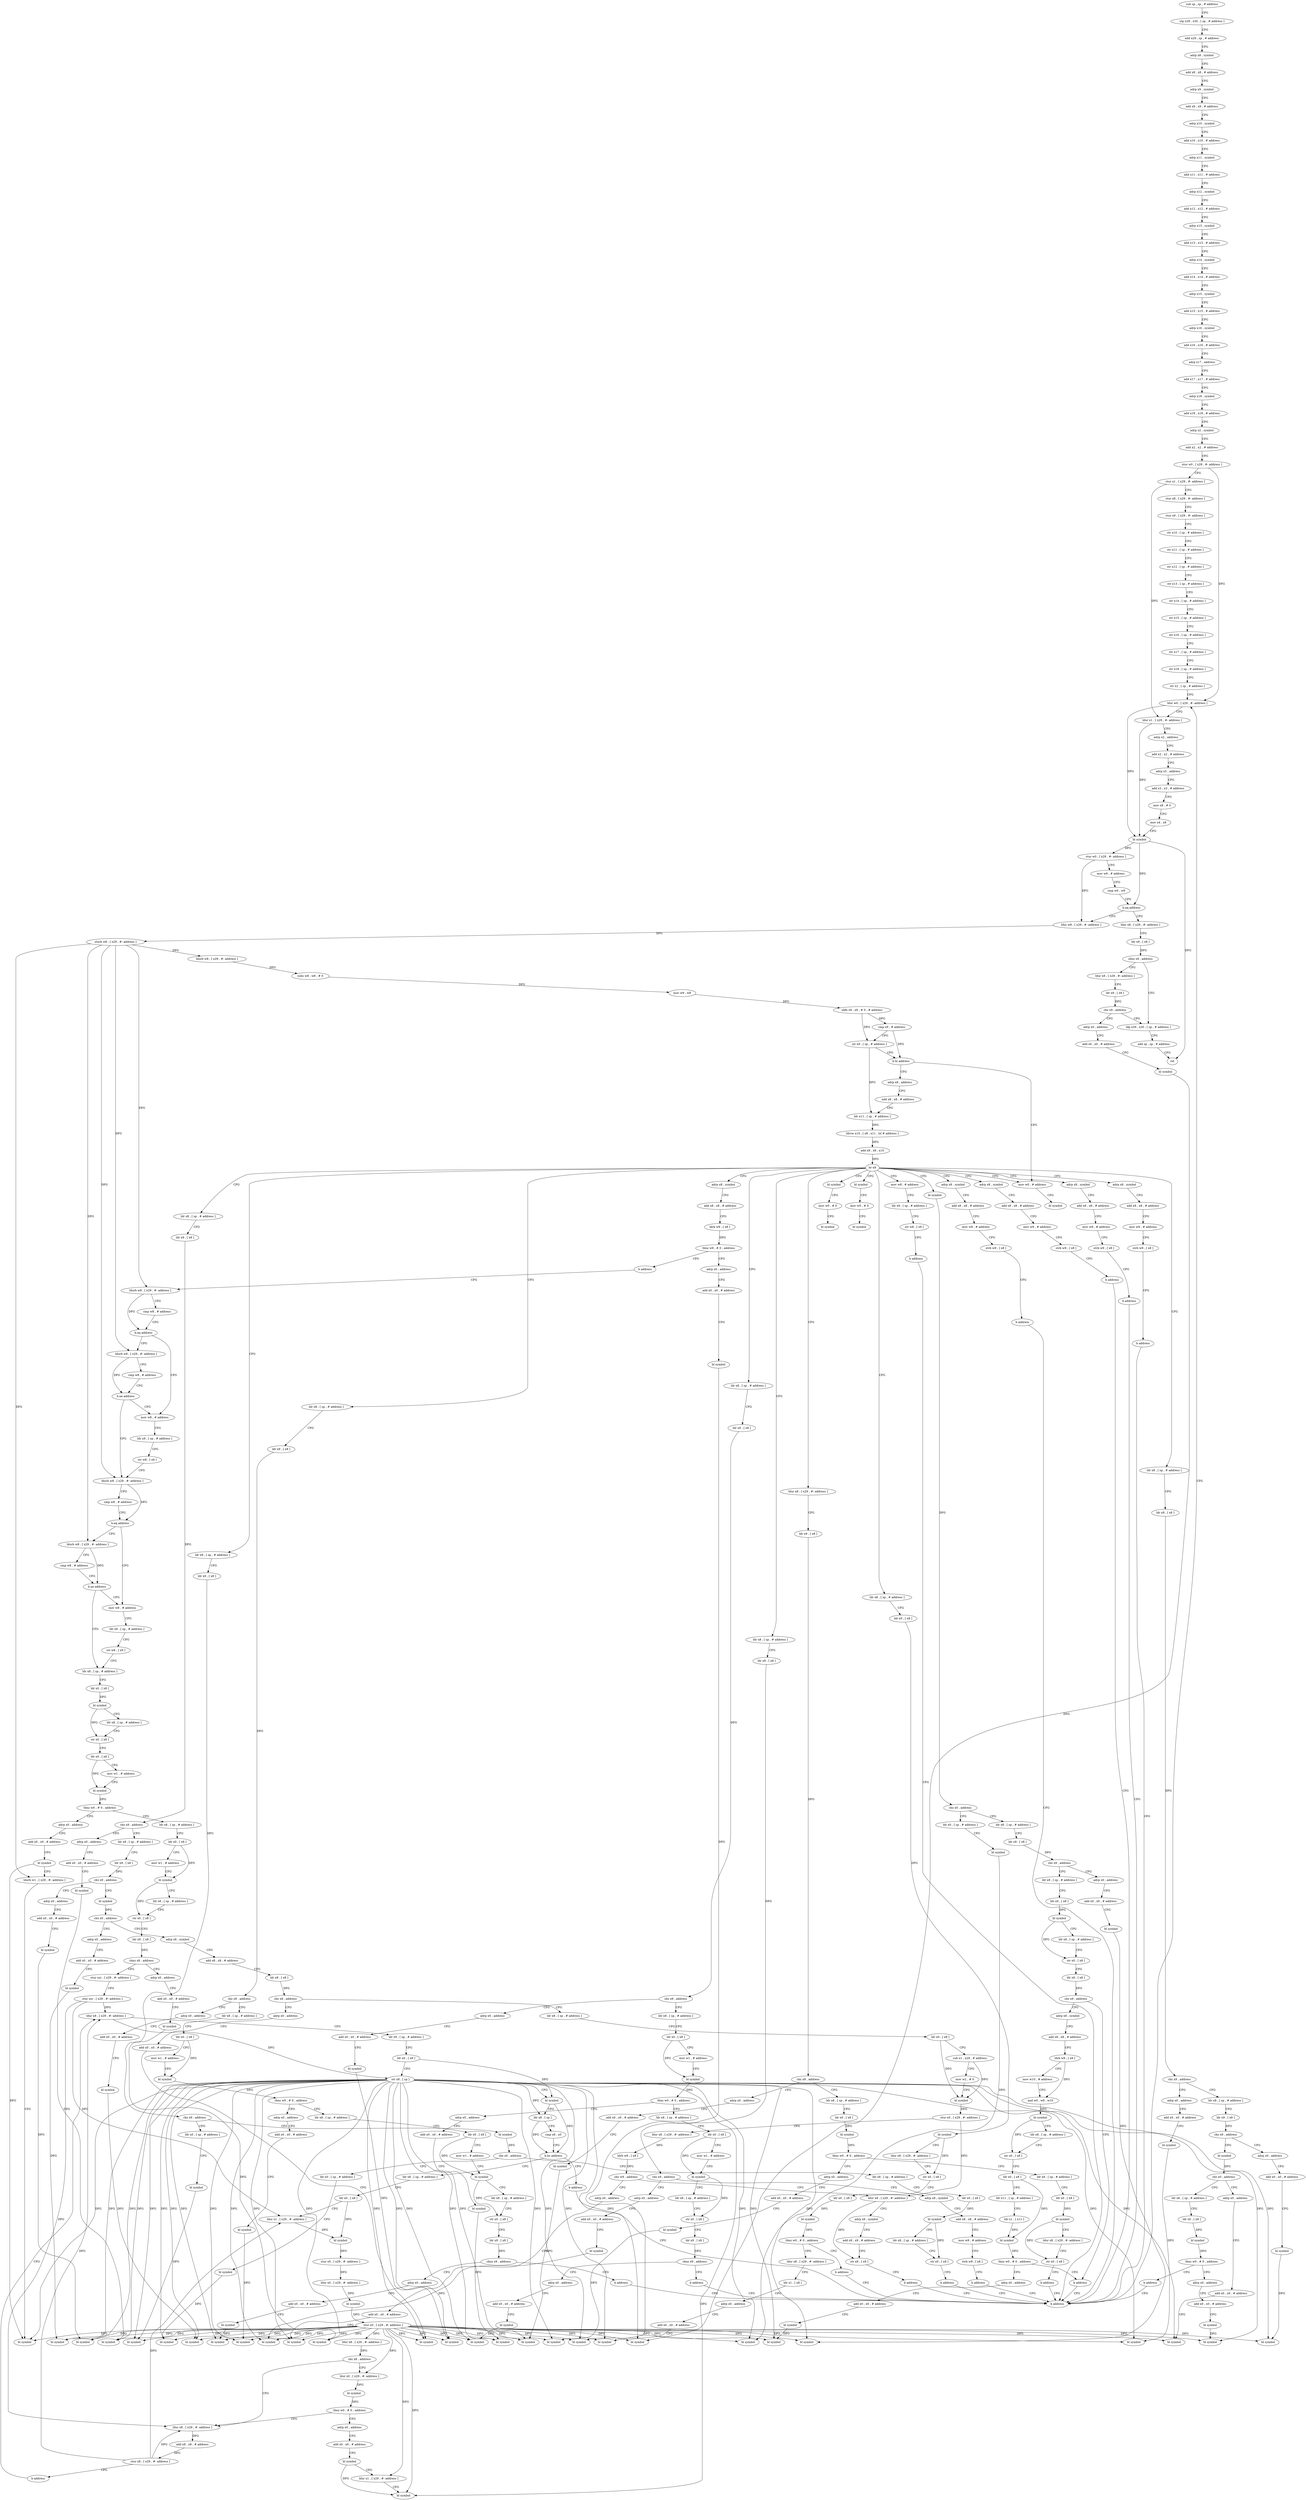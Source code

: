 digraph "func" {
"4218196" [label = "sub sp , sp , # address" ]
"4218200" [label = "stp x29 , x30 , [ sp , # address ]" ]
"4218204" [label = "add x29 , sp , # address" ]
"4218208" [label = "adrp x8 , symbol" ]
"4218212" [label = "add x8 , x8 , # address" ]
"4218216" [label = "adrp x9 , symbol" ]
"4218220" [label = "add x9 , x9 , # address" ]
"4218224" [label = "adrp x10 , symbol" ]
"4218228" [label = "add x10 , x10 , # address" ]
"4218232" [label = "adrp x11 , symbol" ]
"4218236" [label = "add x11 , x11 , # address" ]
"4218240" [label = "adrp x12 , symbol" ]
"4218244" [label = "add x12 , x12 , # address" ]
"4218248" [label = "adrp x13 , symbol" ]
"4218252" [label = "add x13 , x13 , # address" ]
"4218256" [label = "adrp x14 , symbol" ]
"4218260" [label = "add x14 , x14 , # address" ]
"4218264" [label = "adrp x15 , symbol" ]
"4218268" [label = "add x15 , x15 , # address" ]
"4218272" [label = "adrp x16 , symbol" ]
"4218276" [label = "add x16 , x16 , # address" ]
"4218280" [label = "adrp x17 , address" ]
"4218284" [label = "add x17 , x17 , # address" ]
"4218288" [label = "adrp x18 , symbol" ]
"4218292" [label = "add x18 , x18 , # address" ]
"4218296" [label = "adrp x2 , symbol" ]
"4218300" [label = "add x2 , x2 , # address" ]
"4218304" [label = "stur w0 , [ x29 , #- address ]" ]
"4218308" [label = "stur x1 , [ x29 , #- address ]" ]
"4218312" [label = "stur x8 , [ x29 , #- address ]" ]
"4218316" [label = "stur x9 , [ x29 , #- address ]" ]
"4218320" [label = "str x10 , [ sp , # address ]" ]
"4218324" [label = "str x11 , [ sp , # address ]" ]
"4218328" [label = "str x12 , [ sp , # address ]" ]
"4218332" [label = "str x13 , [ sp , # address ]" ]
"4218336" [label = "str x14 , [ sp , # address ]" ]
"4218340" [label = "str x15 , [ sp , # address ]" ]
"4218344" [label = "str x16 , [ sp , # address ]" ]
"4218348" [label = "str x17 , [ sp , # address ]" ]
"4218352" [label = "str x18 , [ sp , # address ]" ]
"4218356" [label = "str x2 , [ sp , # address ]" ]
"4218360" [label = "ldur w0 , [ x29 , #- address ]" ]
"4219880" [label = "ldur x8 , [ x29 , #- address ]" ]
"4219884" [label = "ldr x9 , [ x8 ]" ]
"4219888" [label = "cbnz x9 , address" ]
"4219920" [label = "ldp x29 , x30 , [ sp , # address ]" ]
"4219892" [label = "ldur x8 , [ x29 , #- address ]" ]
"4218412" [label = "ldur w8 , [ x29 , #- address ]" ]
"4218416" [label = "sturb w8 , [ x29 , #- address ]" ]
"4218420" [label = "ldurb w8 , [ x29 , #- address ]" ]
"4218424" [label = "subs w8 , w8 , # 0" ]
"4218428" [label = "mov w9 , w8" ]
"4218432" [label = "ubfx x9 , x9 , # 0 , # address" ]
"4218436" [label = "cmp x9 , # address" ]
"4218440" [label = "str x9 , [ sp , # address ]" ]
"4218444" [label = "b.hi address" ]
"4219868" [label = "mov w0 , # address" ]
"4218448" [label = "adrp x8 , address" ]
"4219924" [label = "add sp , sp , # address" ]
"4219928" [label = "ret" ]
"4219896" [label = "ldr x9 , [ x8 ]" ]
"4219900" [label = "cbz x9 , address" ]
"4219904" [label = "adrp x0 , address" ]
"4219872" [label = "bl symbol" ]
"4218452" [label = "add x8 , x8 , # address" ]
"4218456" [label = "ldr x11 , [ sp , # address ]" ]
"4218460" [label = "ldrsw x10 , [ x8 , x11 , lsl # address ]" ]
"4218464" [label = "add x9 , x8 , x10" ]
"4218468" [label = "br x9" ]
"4218472" [label = "bl symbol" ]
"4218484" [label = "bl symbol" ]
"4218496" [label = "ldr x8 , [ sp , # address ]" ]
"4218552" [label = "bl symbol" ]
"4218700" [label = "ldr x8 , [ sp , # address ]" ]
"4218812" [label = "ldr x8 , [ sp , # address ]" ]
"4218988" [label = "ldr x8 , [ sp , # address ]" ]
"4219056" [label = "adrp x8 , symbol" ]
"4219076" [label = "adrp x8 , symbol" ]
"4219096" [label = "mov w8 , # address" ]
"4219112" [label = "adrp x8 , symbol" ]
"4219132" [label = "ldr x8 , [ sp , # address ]" ]
"4219248" [label = "ldur x8 , [ x29 , #- address ]" ]
"4219332" [label = "ldr x8 , [ sp , # address ]" ]
"4219448" [label = "adrp x8 , symbol" ]
"4219792" [label = "adrp x8 , symbol" ]
"4219812" [label = "ldr x8 , [ sp , # address ]" ]
"4219908" [label = "add x0 , x0 , # address" ]
"4219912" [label = "bl symbol" ]
"4219916" [label = "bl symbol" ]
"4218476" [label = "mov w0 , # 0" ]
"4218480" [label = "bl symbol" ]
"4218488" [label = "mov w0 , # 0" ]
"4218492" [label = "bl symbol" ]
"4218500" [label = "ldr x0 , [ x8 ]" ]
"4218504" [label = "bl symbol" ]
"4218508" [label = "ldur x8 , [ x29 , #- address ]" ]
"4218512" [label = "str x0 , [ x8 ]" ]
"4218516" [label = "ldr x0 , [ x8 ]" ]
"4218520" [label = "bl symbol" ]
"4218524" [label = "tbnz w0 , # 0 , address" ]
"4218548" [label = "b address" ]
"4218528" [label = "ldur x8 , [ x29 , #- address ]" ]
"4218556" [label = "cbz x0 , address" ]
"4218572" [label = "ldr x8 , [ sp , # address ]" ]
"4218560" [label = "ldr x0 , [ sp , # address ]" ]
"4218704" [label = "ldr x9 , [ x8 ]" ]
"4218708" [label = "cbz x9 , address" ]
"4218728" [label = "ldr x8 , [ sp , # address ]" ]
"4218712" [label = "adrp x0 , address" ]
"4218816" [label = "ldr x9 , [ x8 ]" ]
"4218820" [label = "cbz x9 , address" ]
"4218840" [label = "ldr x8 , [ sp , # address ]" ]
"4218824" [label = "adrp x0 , address" ]
"4218992" [label = "ldr x9 , [ x8 ]" ]
"4218996" [label = "cbz x9 , address" ]
"4219012" [label = "bl symbol" ]
"4219000" [label = "ldr x0 , [ sp , # address ]" ]
"4219060" [label = "add x8 , x8 , # address" ]
"4219064" [label = "mov w9 , # address" ]
"4219068" [label = "strb w9 , [ x8 ]" ]
"4219072" [label = "b address" ]
"4219876" [label = "b address" ]
"4219080" [label = "add x8 , x8 , # address" ]
"4219084" [label = "mov w9 , # address" ]
"4219088" [label = "strb w9 , [ x8 ]" ]
"4219092" [label = "b address" ]
"4219100" [label = "ldr x9 , [ sp , # address ]" ]
"4219104" [label = "str w8 , [ x9 ]" ]
"4219108" [label = "b address" ]
"4219116" [label = "add x8 , x8 , # address" ]
"4219120" [label = "mov w9 , # address" ]
"4219124" [label = "strb w9 , [ x8 ]" ]
"4219128" [label = "b address" ]
"4219136" [label = "ldr x9 , [ x8 ]" ]
"4219140" [label = "cbz x9 , address" ]
"4219160" [label = "ldr x8 , [ sp , # address ]" ]
"4219144" [label = "adrp x0 , address" ]
"4219252" [label = "ldr x9 , [ x8 ]" ]
"4219256" [label = "cbz x9 , address" ]
"4219276" [label = "ldr x8 , [ sp , # address ]" ]
"4219260" [label = "adrp x0 , address" ]
"4219336" [label = "ldr x9 , [ x8 ]" ]
"4219340" [label = "cbz x9 , address" ]
"4219360" [label = "ldr x8 , [ sp , # address ]" ]
"4219344" [label = "adrp x0 , address" ]
"4219452" [label = "add x8 , x8 , # address" ]
"4219456" [label = "ldrb w9 , [ x8 ]" ]
"4219460" [label = "tbnz w9 , # 0 , address" ]
"4219468" [label = "adrp x0 , address" ]
"4219464" [label = "b address" ]
"4219796" [label = "add x8 , x8 , # address" ]
"4219800" [label = "mov w9 , # address" ]
"4219804" [label = "strb w9 , [ x8 ]" ]
"4219808" [label = "b address" ]
"4219816" [label = "ldr x9 , [ x8 ]" ]
"4219820" [label = "cbz x9 , address" ]
"4219848" [label = "adrp x8 , symbol" ]
"4219824" [label = "adrp x0 , address" ]
"4218532" [label = "ldr x1 , [ x8 ]" ]
"4218536" [label = "adrp x0 , address" ]
"4218540" [label = "add x0 , x0 , # address" ]
"4218544" [label = "bl symbol" ]
"4218576" [label = "ldr x9 , [ x8 ]" ]
"4218580" [label = "cbz x9 , address" ]
"4218600" [label = "ldr x8 , [ sp , # address ]" ]
"4218584" [label = "adrp x0 , address" ]
"4218564" [label = "bl symbol" ]
"4218568" [label = "bl symbol" ]
"4218732" [label = "ldr x9 , [ x8 ]" ]
"4218736" [label = "cbz x9 , address" ]
"4218756" [label = "bl symbol" ]
"4218740" [label = "adrp x0 , address" ]
"4218716" [label = "add x0 , x0 , # address" ]
"4218720" [label = "bl symbol" ]
"4218724" [label = "bl symbol" ]
"4218844" [label = "ldr x9 , [ x8 ]" ]
"4218848" [label = "cbz x9 , address" ]
"4218868" [label = "bl symbol" ]
"4218852" [label = "adrp x0 , address" ]
"4218828" [label = "add x0 , x0 , # address" ]
"4218832" [label = "bl symbol" ]
"4218836" [label = "bl symbol" ]
"4219016" [label = "cbz x0 , address" ]
"4219032" [label = "ldr x8 , [ sp , # address ]" ]
"4219020" [label = "ldr x0 , [ sp , # address ]" ]
"4219004" [label = "bl symbol" ]
"4219008" [label = "bl symbol" ]
"4219164" [label = "ldr x0 , [ x8 ]" ]
"4219168" [label = "mov w1 , # address" ]
"4219172" [label = "bl symbol" ]
"4219176" [label = "tbnz w0 , # 0 , address" ]
"4219196" [label = "ldr x8 , [ sp , # address ]" ]
"4219180" [label = "adrp x0 , address" ]
"4219148" [label = "add x0 , x0 , # address" ]
"4219152" [label = "bl symbol" ]
"4219156" [label = "bl symbol" ]
"4219280" [label = "ldr x0 , [ x8 ]" ]
"4219284" [label = "bl symbol" ]
"4219288" [label = "tbnz w0 , # 0 , address" ]
"4219308" [label = "ldr x8 , [ sp , # address ]" ]
"4219292" [label = "adrp x0 , address" ]
"4219264" [label = "add x0 , x0 , # address" ]
"4219268" [label = "bl symbol" ]
"4219272" [label = "bl symbol" ]
"4219364" [label = "ldr x0 , [ x8 ]" ]
"4219368" [label = "mov w1 , # address" ]
"4219372" [label = "bl symbol" ]
"4219376" [label = "tbnz w0 , # 0 , address" ]
"4219396" [label = "ldr x8 , [ sp , # address ]" ]
"4219380" [label = "adrp x0 , address" ]
"4219348" [label = "add x0 , x0 , # address" ]
"4219352" [label = "bl symbol" ]
"4219356" [label = "bl symbol" ]
"4219472" [label = "add x0 , x0 , # address" ]
"4219476" [label = "bl symbol" ]
"4219480" [label = "bl symbol" ]
"4219484" [label = "ldurb w8 , [ x29 , #- address ]" ]
"4219852" [label = "add x8 , x8 , # address" ]
"4219856" [label = "mov w9 , # address" ]
"4219860" [label = "strb w9 , [ x8 ]" ]
"4219864" [label = "b address" ]
"4219828" [label = "add x0 , x0 , # address" ]
"4219832" [label = "bl symbol" ]
"4219836" [label = "bl symbol" ]
"4218604" [label = "ldr x0 , [ x8 ]" ]
"4218608" [label = "bl symbol" ]
"4218612" [label = "ldr x8 , [ sp , # address ]" ]
"4218616" [label = "str x0 , [ x8 ]" ]
"4218620" [label = "ldr x9 , [ x8 ]" ]
"4218624" [label = "cbz x9 , address" ]
"4218696" [label = "b address" ]
"4218628" [label = "adrp x8 , symbol" ]
"4218588" [label = "add x0 , x0 , # address" ]
"4218592" [label = "bl symbol" ]
"4218596" [label = "bl symbol" ]
"4218760" [label = "cbz x0 , address" ]
"4218776" [label = "ldr x8 , [ sp , # address ]" ]
"4218764" [label = "adrp x0 , address" ]
"4218744" [label = "add x0 , x0 , # address" ]
"4218748" [label = "bl symbol" ]
"4218752" [label = "bl symbol" ]
"4218872" [label = "cbz x0 , address" ]
"4218892" [label = "adrp x8 , symbol" ]
"4218876" [label = "adrp x0 , address" ]
"4218856" [label = "add x0 , x0 , # address" ]
"4218860" [label = "bl symbol" ]
"4218864" [label = "bl symbol" ]
"4219036" [label = "ldr x0 , [ x8 ]" ]
"4219040" [label = "bl symbol" ]
"4219044" [label = "ldr x8 , [ sp , # address ]" ]
"4219048" [label = "str x0 , [ x8 ]" ]
"4219052" [label = "b address" ]
"4219024" [label = "bl symbol" ]
"4219028" [label = "bl symbol" ]
"4218364" [label = "ldur x1 , [ x29 , #- address ]" ]
"4218368" [label = "adrp x2 , address" ]
"4218372" [label = "add x2 , x2 , # address" ]
"4218376" [label = "adrp x3 , address" ]
"4218380" [label = "add x3 , x3 , # address" ]
"4218384" [label = "mov x8 , # 0" ]
"4218388" [label = "mov x4 , x8" ]
"4218392" [label = "bl symbol" ]
"4218396" [label = "stur w0 , [ x29 , #- address ]" ]
"4218400" [label = "mov w9 , # address" ]
"4218404" [label = "cmp w0 , w9" ]
"4218408" [label = "b.eq address" ]
"4219200" [label = "ldr x0 , [ x8 ]" ]
"4219204" [label = "mov w1 , # address" ]
"4219208" [label = "bl symbol" ]
"4219212" [label = "ldr x8 , [ sp , # address ]" ]
"4219216" [label = "str x0 , [ x8 ]" ]
"4219220" [label = "ldr x9 , [ x8 ]" ]
"4219224" [label = "cbnz x9 , address" ]
"4219244" [label = "b address" ]
"4219228" [label = "adrp x0 , address" ]
"4219184" [label = "add x0 , x0 , # address" ]
"4219188" [label = "bl symbol" ]
"4219192" [label = "bl symbol" ]
"4219312" [label = "ldr x0 , [ x8 ]" ]
"4219316" [label = "bl symbol" ]
"4219320" [label = "ldur x8 , [ x29 , #- address ]" ]
"4219324" [label = "str x0 , [ x8 ]" ]
"4219328" [label = "b address" ]
"4219296" [label = "add x0 , x0 , # address" ]
"4219300" [label = "bl symbol" ]
"4219304" [label = "bl symbol" ]
"4219400" [label = "ldr x0 , [ x8 ]" ]
"4219404" [label = "mov w1 , # address" ]
"4219408" [label = "bl symbol" ]
"4219412" [label = "ldr x8 , [ sp , # address ]" ]
"4219416" [label = "str x0 , [ x8 ]" ]
"4219420" [label = "ldr x9 , [ x8 ]" ]
"4219424" [label = "cbnz x9 , address" ]
"4219444" [label = "b address" ]
"4219428" [label = "adrp x0 , address" ]
"4219384" [label = "add x0 , x0 , # address" ]
"4219388" [label = "bl symbol" ]
"4219392" [label = "bl symbol" ]
"4219488" [label = "cmp w8 , # address" ]
"4219492" [label = "b.eq address" ]
"4219508" [label = "mov w8 , # address" ]
"4219496" [label = "ldurb w8 , [ x29 , #- address ]" ]
"4218632" [label = "add x8 , x8 , # address" ]
"4218636" [label = "ldrb w9 , [ x8 ]" ]
"4218640" [label = "mov w10 , # address" ]
"4218644" [label = "and w0 , w9 , w10" ]
"4218648" [label = "bl symbol" ]
"4218652" [label = "ldr x8 , [ sp , # address ]" ]
"4218656" [label = "str x0 , [ x8 ]" ]
"4218660" [label = "ldr x0 , [ x8 ]" ]
"4218664" [label = "ldr x11 , [ sp , # address ]" ]
"4218668" [label = "ldr x1 , [ x11 ]" ]
"4218672" [label = "bl symbol" ]
"4218676" [label = "tbnz w0 , # 0 , address" ]
"4218680" [label = "adrp x0 , address" ]
"4218780" [label = "ldr x0 , [ x8 ]" ]
"4218784" [label = "bl symbol" ]
"4218788" [label = "tbnz w0 , # 0 , address" ]
"4218808" [label = "b address" ]
"4218792" [label = "adrp x0 , address" ]
"4218768" [label = "add x0 , x0 , # address" ]
"4218772" [label = "bl symbol" ]
"4218896" [label = "add x8 , x8 , # address" ]
"4218900" [label = "ldr x8 , [ x8 ]" ]
"4218904" [label = "cbz x8 , address" ]
"4218920" [label = "ldr x8 , [ sp , # address ]" ]
"4218908" [label = "adrp x0 , address" ]
"4218880" [label = "add x0 , x0 , # address" ]
"4218884" [label = "bl symbol" ]
"4218888" [label = "bl symbol" ]
"4219232" [label = "add x0 , x0 , # address" ]
"4219236" [label = "bl symbol" ]
"4219240" [label = "bl symbol" ]
"4219432" [label = "add x0 , x0 , # address" ]
"4219436" [label = "bl symbol" ]
"4219440" [label = "bl symbol" ]
"4219512" [label = "ldr x9 , [ sp , # address ]" ]
"4219516" [label = "str w8 , [ x9 ]" ]
"4219520" [label = "ldurb w8 , [ x29 , #- address ]" ]
"4219500" [label = "cmp w8 , # address" ]
"4219504" [label = "b.ne address" ]
"4218684" [label = "add x0 , x0 , # address" ]
"4218688" [label = "bl symbol" ]
"4218692" [label = "bl symbol" ]
"4218796" [label = "add x0 , x0 , # address" ]
"4218800" [label = "bl symbol" ]
"4218804" [label = "bl symbol" ]
"4218924" [label = "ldr x0 , [ x8 ]" ]
"4218928" [label = "sub x1 , x29 , # address" ]
"4218932" [label = "mov w2 , # 0" ]
"4218936" [label = "bl symbol" ]
"4218940" [label = "stur x0 , [ x29 , #- address ]" ]
"4218944" [label = "ldur x8 , [ x29 , #- address ]" ]
"4218948" [label = "ldrb w9 , [ x8 ]" ]
"4218952" [label = "cbz w9 , address" ]
"4218968" [label = "ldur x8 , [ x29 , #- address ]" ]
"4218956" [label = "adrp x0 , address" ]
"4218912" [label = "add x0 , x0 , # address" ]
"4218916" [label = "bl symbol" ]
"4219544" [label = "mov w8 , # address" ]
"4219548" [label = "ldr x9 , [ sp , # address ]" ]
"4219552" [label = "str w8 , [ x9 ]" ]
"4219556" [label = "ldr x8 , [ sp , # address ]" ]
"4219532" [label = "ldurb w8 , [ x29 , #- address ]" ]
"4219536" [label = "cmp w8 , # address" ]
"4219540" [label = "b.ne address" ]
"4219524" [label = "cmp w8 , # address" ]
"4219528" [label = "b.eq address" ]
"4218972" [label = "adrp x9 , symbol" ]
"4218976" [label = "add x9 , x9 , # address" ]
"4218980" [label = "str x8 , [ x9 ]" ]
"4218984" [label = "b address" ]
"4218960" [label = "add x0 , x0 , # address" ]
"4218964" [label = "bl symbol" ]
"4219612" [label = "ldr x8 , [ sp , # address ]" ]
"4219616" [label = "ldr x0 , [ x8 ]" ]
"4219620" [label = "mov w1 , # address" ]
"4219624" [label = "bl symbol" ]
"4219628" [label = "ldr x8 , [ sp , # address ]" ]
"4219632" [label = "str x0 , [ x8 ]" ]
"4219636" [label = "ldr x9 , [ x8 ]" ]
"4219640" [label = "cbnz x9 , address" ]
"4219660" [label = "stur xzr , [ x29 , #- address ]" ]
"4219644" [label = "adrp x0 , address" ]
"4219592" [label = "adrp x0 , address" ]
"4219596" [label = "add x0 , x0 , # address" ]
"4219600" [label = "bl symbol" ]
"4219604" [label = "ldurb w1 , [ x29 , #- address ]" ]
"4219608" [label = "bl symbol" ]
"4219560" [label = "ldr x0 , [ x8 ]" ]
"4219564" [label = "bl symbol" ]
"4219568" [label = "ldr x8 , [ sp , # address ]" ]
"4219572" [label = "str x0 , [ x8 ]" ]
"4219576" [label = "ldr x0 , [ x8 ]" ]
"4219580" [label = "mov w1 , # address" ]
"4219584" [label = "bl symbol" ]
"4219588" [label = "tbnz w0 , # 0 , address" ]
"4219664" [label = "stur xzr , [ x29 , #- address ]" ]
"4219668" [label = "ldur x8 , [ x29 , #- address ]" ]
"4219648" [label = "add x0 , x0 , # address" ]
"4219652" [label = "bl symbol" ]
"4219656" [label = "bl symbol" ]
"4219788" [label = "b address" ]
"4219700" [label = "ldr x8 , [ sp , # address ]" ]
"4219704" [label = "ldr x0 , [ x8 ]" ]
"4219708" [label = "ldur x1 , [ x29 , #- address ]" ]
"4219712" [label = "bl symbol" ]
"4219716" [label = "stur x0 , [ x29 , #- address ]" ]
"4219720" [label = "ldur x0 , [ x29 , #- address ]" ]
"4219724" [label = "bl symbol" ]
"4219728" [label = "stur x0 , [ x29 , #- address ]" ]
"4219732" [label = "ldur x8 , [ x29 , #- address ]" ]
"4219736" [label = "cbz x8 , address" ]
"4219772" [label = "ldur x8 , [ x29 , #- address ]" ]
"4219740" [label = "ldur x0 , [ x29 , #- address ]" ]
"4219776" [label = "add x8 , x8 , # address" ]
"4219780" [label = "stur x8 , [ x29 , #- address ]" ]
"4219784" [label = "b address" ]
"4219744" [label = "bl symbol" ]
"4219748" [label = "tbnz w0 , # 0 , address" ]
"4219752" [label = "adrp x0 , address" ]
"4219672" [label = "ldr x9 , [ sp , # address ]" ]
"4219676" [label = "ldr x0 , [ x9 ]" ]
"4219680" [label = "str x8 , [ sp ]" ]
"4219684" [label = "bl symbol" ]
"4219688" [label = "ldr x8 , [ sp ]" ]
"4219692" [label = "cmp x8 , x0" ]
"4219696" [label = "b.hs address" ]
"4219756" [label = "add x0 , x0 , # address" ]
"4219760" [label = "bl symbol" ]
"4219764" [label = "ldur x1 , [ x29 , #- address ]" ]
"4219768" [label = "bl symbol" ]
"4218196" -> "4218200" [ label = "CFG" ]
"4218200" -> "4218204" [ label = "CFG" ]
"4218204" -> "4218208" [ label = "CFG" ]
"4218208" -> "4218212" [ label = "CFG" ]
"4218212" -> "4218216" [ label = "CFG" ]
"4218216" -> "4218220" [ label = "CFG" ]
"4218220" -> "4218224" [ label = "CFG" ]
"4218224" -> "4218228" [ label = "CFG" ]
"4218228" -> "4218232" [ label = "CFG" ]
"4218232" -> "4218236" [ label = "CFG" ]
"4218236" -> "4218240" [ label = "CFG" ]
"4218240" -> "4218244" [ label = "CFG" ]
"4218244" -> "4218248" [ label = "CFG" ]
"4218248" -> "4218252" [ label = "CFG" ]
"4218252" -> "4218256" [ label = "CFG" ]
"4218256" -> "4218260" [ label = "CFG" ]
"4218260" -> "4218264" [ label = "CFG" ]
"4218264" -> "4218268" [ label = "CFG" ]
"4218268" -> "4218272" [ label = "CFG" ]
"4218272" -> "4218276" [ label = "CFG" ]
"4218276" -> "4218280" [ label = "CFG" ]
"4218280" -> "4218284" [ label = "CFG" ]
"4218284" -> "4218288" [ label = "CFG" ]
"4218288" -> "4218292" [ label = "CFG" ]
"4218292" -> "4218296" [ label = "CFG" ]
"4218296" -> "4218300" [ label = "CFG" ]
"4218300" -> "4218304" [ label = "CFG" ]
"4218304" -> "4218308" [ label = "CFG" ]
"4218304" -> "4218360" [ label = "DFG" ]
"4218308" -> "4218312" [ label = "CFG" ]
"4218308" -> "4218364" [ label = "DFG" ]
"4218312" -> "4218316" [ label = "CFG" ]
"4218316" -> "4218320" [ label = "CFG" ]
"4218320" -> "4218324" [ label = "CFG" ]
"4218324" -> "4218328" [ label = "CFG" ]
"4218328" -> "4218332" [ label = "CFG" ]
"4218332" -> "4218336" [ label = "CFG" ]
"4218336" -> "4218340" [ label = "CFG" ]
"4218340" -> "4218344" [ label = "CFG" ]
"4218344" -> "4218348" [ label = "CFG" ]
"4218348" -> "4218352" [ label = "CFG" ]
"4218352" -> "4218356" [ label = "CFG" ]
"4218356" -> "4218360" [ label = "CFG" ]
"4218360" -> "4218364" [ label = "CFG" ]
"4218360" -> "4218392" [ label = "DFG" ]
"4219880" -> "4219884" [ label = "CFG" ]
"4219884" -> "4219888" [ label = "DFG" ]
"4219888" -> "4219920" [ label = "CFG" ]
"4219888" -> "4219892" [ label = "CFG" ]
"4219920" -> "4219924" [ label = "CFG" ]
"4219892" -> "4219896" [ label = "CFG" ]
"4218412" -> "4218416" [ label = "DFG" ]
"4218416" -> "4218420" [ label = "DFG" ]
"4218416" -> "4219484" [ label = "DFG" ]
"4218416" -> "4219496" [ label = "DFG" ]
"4218416" -> "4219520" [ label = "DFG" ]
"4218416" -> "4219532" [ label = "DFG" ]
"4218416" -> "4219604" [ label = "DFG" ]
"4218420" -> "4218424" [ label = "DFG" ]
"4218424" -> "4218428" [ label = "DFG" ]
"4218428" -> "4218432" [ label = "DFG" ]
"4218432" -> "4218436" [ label = "DFG" ]
"4218432" -> "4218440" [ label = "DFG" ]
"4218436" -> "4218440" [ label = "CFG" ]
"4218436" -> "4218444" [ label = "DFG" ]
"4218440" -> "4218444" [ label = "CFG" ]
"4218440" -> "4218456" [ label = "DFG" ]
"4218444" -> "4219868" [ label = "CFG" ]
"4218444" -> "4218448" [ label = "CFG" ]
"4219868" -> "4219872" [ label = "CFG" ]
"4218448" -> "4218452" [ label = "CFG" ]
"4219924" -> "4219928" [ label = "CFG" ]
"4219896" -> "4219900" [ label = "DFG" ]
"4219900" -> "4219920" [ label = "CFG" ]
"4219900" -> "4219904" [ label = "CFG" ]
"4219904" -> "4219908" [ label = "CFG" ]
"4218452" -> "4218456" [ label = "CFG" ]
"4218456" -> "4218460" [ label = "DFG" ]
"4218460" -> "4218464" [ label = "DFG" ]
"4218464" -> "4218468" [ label = "DFG" ]
"4218468" -> "4218472" [ label = "CFG" ]
"4218468" -> "4218484" [ label = "CFG" ]
"4218468" -> "4218496" [ label = "CFG" ]
"4218468" -> "4218552" [ label = "CFG" ]
"4218468" -> "4218700" [ label = "CFG" ]
"4218468" -> "4218812" [ label = "CFG" ]
"4218468" -> "4218988" [ label = "CFG" ]
"4218468" -> "4219056" [ label = "CFG" ]
"4218468" -> "4219076" [ label = "CFG" ]
"4218468" -> "4219096" [ label = "CFG" ]
"4218468" -> "4219112" [ label = "CFG" ]
"4218468" -> "4219132" [ label = "CFG" ]
"4218468" -> "4219248" [ label = "CFG" ]
"4218468" -> "4219332" [ label = "CFG" ]
"4218468" -> "4219448" [ label = "CFG" ]
"4218468" -> "4219792" [ label = "CFG" ]
"4218468" -> "4219812" [ label = "CFG" ]
"4218468" -> "4219868" [ label = "CFG" ]
"4218472" -> "4218476" [ label = "CFG" ]
"4218484" -> "4218488" [ label = "CFG" ]
"4218496" -> "4218500" [ label = "CFG" ]
"4218552" -> "4218556" [ label = "DFG" ]
"4218700" -> "4218704" [ label = "CFG" ]
"4218812" -> "4218816" [ label = "CFG" ]
"4218988" -> "4218992" [ label = "CFG" ]
"4219056" -> "4219060" [ label = "CFG" ]
"4219076" -> "4219080" [ label = "CFG" ]
"4219096" -> "4219100" [ label = "CFG" ]
"4219112" -> "4219116" [ label = "CFG" ]
"4219132" -> "4219136" [ label = "CFG" ]
"4219248" -> "4219252" [ label = "CFG" ]
"4219332" -> "4219336" [ label = "CFG" ]
"4219448" -> "4219452" [ label = "CFG" ]
"4219792" -> "4219796" [ label = "CFG" ]
"4219812" -> "4219816" [ label = "CFG" ]
"4219908" -> "4219912" [ label = "CFG" ]
"4219912" -> "4219916" [ label = "DFG" ]
"4218476" -> "4218480" [ label = "CFG" ]
"4218488" -> "4218492" [ label = "CFG" ]
"4218500" -> "4218504" [ label = "DFG" ]
"4218504" -> "4218508" [ label = "CFG" ]
"4218504" -> "4218512" [ label = "DFG" ]
"4218508" -> "4218512" [ label = "CFG" ]
"4218512" -> "4218516" [ label = "CFG" ]
"4218516" -> "4218520" [ label = "DFG" ]
"4218520" -> "4218524" [ label = "DFG" ]
"4218524" -> "4218548" [ label = "CFG" ]
"4218524" -> "4218528" [ label = "CFG" ]
"4218548" -> "4219876" [ label = "CFG" ]
"4218528" -> "4218532" [ label = "CFG" ]
"4218556" -> "4218572" [ label = "CFG" ]
"4218556" -> "4218560" [ label = "CFG" ]
"4218572" -> "4218576" [ label = "CFG" ]
"4218560" -> "4218564" [ label = "CFG" ]
"4218704" -> "4218708" [ label = "DFG" ]
"4218708" -> "4218728" [ label = "CFG" ]
"4218708" -> "4218712" [ label = "CFG" ]
"4218728" -> "4218732" [ label = "CFG" ]
"4218712" -> "4218716" [ label = "CFG" ]
"4218816" -> "4218820" [ label = "DFG" ]
"4218820" -> "4218840" [ label = "CFG" ]
"4218820" -> "4218824" [ label = "CFG" ]
"4218840" -> "4218844" [ label = "CFG" ]
"4218824" -> "4218828" [ label = "CFG" ]
"4218992" -> "4218996" [ label = "DFG" ]
"4218996" -> "4219012" [ label = "CFG" ]
"4218996" -> "4219000" [ label = "CFG" ]
"4219012" -> "4219016" [ label = "DFG" ]
"4219000" -> "4219004" [ label = "CFG" ]
"4219060" -> "4219064" [ label = "CFG" ]
"4219064" -> "4219068" [ label = "CFG" ]
"4219068" -> "4219072" [ label = "CFG" ]
"4219072" -> "4219876" [ label = "CFG" ]
"4219876" -> "4218360" [ label = "CFG" ]
"4219080" -> "4219084" [ label = "CFG" ]
"4219084" -> "4219088" [ label = "CFG" ]
"4219088" -> "4219092" [ label = "CFG" ]
"4219092" -> "4219876" [ label = "CFG" ]
"4219100" -> "4219104" [ label = "CFG" ]
"4219104" -> "4219108" [ label = "CFG" ]
"4219108" -> "4219876" [ label = "CFG" ]
"4219116" -> "4219120" [ label = "CFG" ]
"4219120" -> "4219124" [ label = "CFG" ]
"4219124" -> "4219128" [ label = "CFG" ]
"4219128" -> "4219876" [ label = "CFG" ]
"4219136" -> "4219140" [ label = "DFG" ]
"4219140" -> "4219160" [ label = "CFG" ]
"4219140" -> "4219144" [ label = "CFG" ]
"4219160" -> "4219164" [ label = "CFG" ]
"4219144" -> "4219148" [ label = "CFG" ]
"4219252" -> "4219256" [ label = "DFG" ]
"4219256" -> "4219276" [ label = "CFG" ]
"4219256" -> "4219260" [ label = "CFG" ]
"4219276" -> "4219280" [ label = "CFG" ]
"4219260" -> "4219264" [ label = "CFG" ]
"4219336" -> "4219340" [ label = "DFG" ]
"4219340" -> "4219360" [ label = "CFG" ]
"4219340" -> "4219344" [ label = "CFG" ]
"4219360" -> "4219364" [ label = "CFG" ]
"4219344" -> "4219348" [ label = "CFG" ]
"4219452" -> "4219456" [ label = "CFG" ]
"4219456" -> "4219460" [ label = "DFG" ]
"4219460" -> "4219468" [ label = "CFG" ]
"4219460" -> "4219464" [ label = "CFG" ]
"4219468" -> "4219472" [ label = "CFG" ]
"4219464" -> "4219484" [ label = "CFG" ]
"4219796" -> "4219800" [ label = "CFG" ]
"4219800" -> "4219804" [ label = "CFG" ]
"4219804" -> "4219808" [ label = "CFG" ]
"4219808" -> "4219876" [ label = "CFG" ]
"4219816" -> "4219820" [ label = "DFG" ]
"4219820" -> "4219848" [ label = "CFG" ]
"4219820" -> "4219824" [ label = "CFG" ]
"4219848" -> "4219852" [ label = "CFG" ]
"4219824" -> "4219828" [ label = "CFG" ]
"4218532" -> "4218536" [ label = "CFG" ]
"4218536" -> "4218540" [ label = "CFG" ]
"4218540" -> "4218544" [ label = "CFG" ]
"4218576" -> "4218580" [ label = "DFG" ]
"4218580" -> "4218600" [ label = "CFG" ]
"4218580" -> "4218584" [ label = "CFG" ]
"4218600" -> "4218604" [ label = "CFG" ]
"4218584" -> "4218588" [ label = "CFG" ]
"4218564" -> "4218568" [ label = "DFG" ]
"4218732" -> "4218736" [ label = "DFG" ]
"4218736" -> "4218756" [ label = "CFG" ]
"4218736" -> "4218740" [ label = "CFG" ]
"4218756" -> "4218760" [ label = "DFG" ]
"4218740" -> "4218744" [ label = "CFG" ]
"4218716" -> "4218720" [ label = "CFG" ]
"4218720" -> "4218724" [ label = "DFG" ]
"4218844" -> "4218848" [ label = "DFG" ]
"4218848" -> "4218868" [ label = "CFG" ]
"4218848" -> "4218852" [ label = "CFG" ]
"4218868" -> "4218872" [ label = "DFG" ]
"4218852" -> "4218856" [ label = "CFG" ]
"4218828" -> "4218832" [ label = "CFG" ]
"4218832" -> "4218836" [ label = "DFG" ]
"4219016" -> "4219032" [ label = "CFG" ]
"4219016" -> "4219020" [ label = "CFG" ]
"4219032" -> "4219036" [ label = "CFG" ]
"4219020" -> "4219024" [ label = "CFG" ]
"4219004" -> "4219008" [ label = "DFG" ]
"4219164" -> "4219168" [ label = "CFG" ]
"4219164" -> "4219172" [ label = "DFG" ]
"4219168" -> "4219172" [ label = "CFG" ]
"4219172" -> "4219176" [ label = "DFG" ]
"4219176" -> "4219196" [ label = "CFG" ]
"4219176" -> "4219180" [ label = "CFG" ]
"4219196" -> "4219200" [ label = "CFG" ]
"4219180" -> "4219184" [ label = "CFG" ]
"4219148" -> "4219152" [ label = "CFG" ]
"4219152" -> "4219156" [ label = "DFG" ]
"4219280" -> "4219284" [ label = "DFG" ]
"4219284" -> "4219288" [ label = "DFG" ]
"4219288" -> "4219308" [ label = "CFG" ]
"4219288" -> "4219292" [ label = "CFG" ]
"4219308" -> "4219312" [ label = "CFG" ]
"4219292" -> "4219296" [ label = "CFG" ]
"4219264" -> "4219268" [ label = "CFG" ]
"4219268" -> "4219272" [ label = "DFG" ]
"4219364" -> "4219368" [ label = "CFG" ]
"4219364" -> "4219372" [ label = "DFG" ]
"4219368" -> "4219372" [ label = "CFG" ]
"4219372" -> "4219376" [ label = "DFG" ]
"4219376" -> "4219396" [ label = "CFG" ]
"4219376" -> "4219380" [ label = "CFG" ]
"4219396" -> "4219400" [ label = "CFG" ]
"4219380" -> "4219384" [ label = "CFG" ]
"4219348" -> "4219352" [ label = "CFG" ]
"4219352" -> "4219356" [ label = "DFG" ]
"4219472" -> "4219476" [ label = "CFG" ]
"4219476" -> "4219480" [ label = "DFG" ]
"4219484" -> "4219488" [ label = "CFG" ]
"4219484" -> "4219492" [ label = "DFG" ]
"4219852" -> "4219856" [ label = "CFG" ]
"4219856" -> "4219860" [ label = "CFG" ]
"4219860" -> "4219864" [ label = "CFG" ]
"4219864" -> "4219876" [ label = "CFG" ]
"4219828" -> "4219832" [ label = "CFG" ]
"4219832" -> "4219836" [ label = "DFG" ]
"4218604" -> "4218608" [ label = "DFG" ]
"4218608" -> "4218612" [ label = "CFG" ]
"4218608" -> "4218616" [ label = "DFG" ]
"4218612" -> "4218616" [ label = "CFG" ]
"4218616" -> "4218620" [ label = "CFG" ]
"4218620" -> "4218624" [ label = "DFG" ]
"4218624" -> "4218696" [ label = "CFG" ]
"4218624" -> "4218628" [ label = "CFG" ]
"4218696" -> "4219876" [ label = "CFG" ]
"4218628" -> "4218632" [ label = "CFG" ]
"4218588" -> "4218592" [ label = "CFG" ]
"4218592" -> "4218596" [ label = "DFG" ]
"4218760" -> "4218776" [ label = "CFG" ]
"4218760" -> "4218764" [ label = "CFG" ]
"4218776" -> "4218780" [ label = "CFG" ]
"4218764" -> "4218768" [ label = "CFG" ]
"4218744" -> "4218748" [ label = "CFG" ]
"4218748" -> "4218752" [ label = "DFG" ]
"4218872" -> "4218892" [ label = "CFG" ]
"4218872" -> "4218876" [ label = "CFG" ]
"4218892" -> "4218896" [ label = "CFG" ]
"4218876" -> "4218880" [ label = "CFG" ]
"4218856" -> "4218860" [ label = "CFG" ]
"4218860" -> "4218864" [ label = "DFG" ]
"4219036" -> "4219040" [ label = "DFG" ]
"4219040" -> "4219044" [ label = "CFG" ]
"4219040" -> "4219048" [ label = "DFG" ]
"4219044" -> "4219048" [ label = "CFG" ]
"4219048" -> "4219052" [ label = "CFG" ]
"4219052" -> "4219876" [ label = "CFG" ]
"4219024" -> "4219028" [ label = "DFG" ]
"4218364" -> "4218368" [ label = "CFG" ]
"4218364" -> "4218392" [ label = "DFG" ]
"4218368" -> "4218372" [ label = "CFG" ]
"4218372" -> "4218376" [ label = "CFG" ]
"4218376" -> "4218380" [ label = "CFG" ]
"4218380" -> "4218384" [ label = "CFG" ]
"4218384" -> "4218388" [ label = "CFG" ]
"4218388" -> "4218392" [ label = "CFG" ]
"4218392" -> "4218396" [ label = "DFG" ]
"4218392" -> "4218408" [ label = "DFG" ]
"4218392" -> "4219928" [ label = "DFG" ]
"4218396" -> "4218400" [ label = "CFG" ]
"4218396" -> "4218412" [ label = "DFG" ]
"4218400" -> "4218404" [ label = "CFG" ]
"4218404" -> "4218408" [ label = "CFG" ]
"4218408" -> "4219880" [ label = "CFG" ]
"4218408" -> "4218412" [ label = "CFG" ]
"4219200" -> "4219204" [ label = "CFG" ]
"4219200" -> "4219208" [ label = "DFG" ]
"4219204" -> "4219208" [ label = "CFG" ]
"4219208" -> "4219212" [ label = "CFG" ]
"4219208" -> "4219216" [ label = "DFG" ]
"4219212" -> "4219216" [ label = "CFG" ]
"4219216" -> "4219220" [ label = "CFG" ]
"4219220" -> "4219224" [ label = "DFG" ]
"4219224" -> "4219244" [ label = "CFG" ]
"4219224" -> "4219228" [ label = "CFG" ]
"4219244" -> "4219876" [ label = "CFG" ]
"4219228" -> "4219232" [ label = "CFG" ]
"4219184" -> "4219188" [ label = "CFG" ]
"4219188" -> "4219192" [ label = "DFG" ]
"4219312" -> "4219316" [ label = "DFG" ]
"4219316" -> "4219320" [ label = "CFG" ]
"4219316" -> "4219324" [ label = "DFG" ]
"4219320" -> "4219324" [ label = "CFG" ]
"4219324" -> "4219328" [ label = "CFG" ]
"4219328" -> "4219876" [ label = "CFG" ]
"4219296" -> "4219300" [ label = "CFG" ]
"4219300" -> "4219304" [ label = "DFG" ]
"4219400" -> "4219404" [ label = "CFG" ]
"4219400" -> "4219408" [ label = "DFG" ]
"4219404" -> "4219408" [ label = "CFG" ]
"4219408" -> "4219412" [ label = "CFG" ]
"4219408" -> "4219416" [ label = "DFG" ]
"4219412" -> "4219416" [ label = "CFG" ]
"4219416" -> "4219420" [ label = "CFG" ]
"4219420" -> "4219424" [ label = "DFG" ]
"4219424" -> "4219444" [ label = "CFG" ]
"4219424" -> "4219428" [ label = "CFG" ]
"4219444" -> "4219876" [ label = "CFG" ]
"4219428" -> "4219432" [ label = "CFG" ]
"4219384" -> "4219388" [ label = "CFG" ]
"4219388" -> "4219392" [ label = "DFG" ]
"4219488" -> "4219492" [ label = "CFG" ]
"4219492" -> "4219508" [ label = "CFG" ]
"4219492" -> "4219496" [ label = "CFG" ]
"4219508" -> "4219512" [ label = "CFG" ]
"4219496" -> "4219500" [ label = "CFG" ]
"4219496" -> "4219504" [ label = "DFG" ]
"4218632" -> "4218636" [ label = "CFG" ]
"4218636" -> "4218640" [ label = "CFG" ]
"4218636" -> "4218644" [ label = "DFG" ]
"4218640" -> "4218644" [ label = "CFG" ]
"4218644" -> "4218648" [ label = "DFG" ]
"4218648" -> "4218652" [ label = "CFG" ]
"4218648" -> "4218656" [ label = "DFG" ]
"4218652" -> "4218656" [ label = "CFG" ]
"4218656" -> "4218660" [ label = "CFG" ]
"4218660" -> "4218664" [ label = "CFG" ]
"4218660" -> "4218672" [ label = "DFG" ]
"4218664" -> "4218668" [ label = "CFG" ]
"4218668" -> "4218672" [ label = "DFG" ]
"4218672" -> "4218676" [ label = "DFG" ]
"4218676" -> "4218696" [ label = "CFG" ]
"4218676" -> "4218680" [ label = "CFG" ]
"4218680" -> "4218684" [ label = "CFG" ]
"4218780" -> "4218784" [ label = "DFG" ]
"4218784" -> "4218788" [ label = "DFG" ]
"4218788" -> "4218808" [ label = "CFG" ]
"4218788" -> "4218792" [ label = "CFG" ]
"4218808" -> "4219876" [ label = "CFG" ]
"4218792" -> "4218796" [ label = "CFG" ]
"4218768" -> "4218772" [ label = "CFG" ]
"4218896" -> "4218900" [ label = "CFG" ]
"4218900" -> "4218904" [ label = "DFG" ]
"4218904" -> "4218920" [ label = "CFG" ]
"4218904" -> "4218908" [ label = "CFG" ]
"4218920" -> "4218924" [ label = "CFG" ]
"4218908" -> "4218912" [ label = "CFG" ]
"4218880" -> "4218884" [ label = "CFG" ]
"4218884" -> "4218888" [ label = "DFG" ]
"4219232" -> "4219236" [ label = "CFG" ]
"4219236" -> "4219240" [ label = "DFG" ]
"4219432" -> "4219436" [ label = "CFG" ]
"4219436" -> "4219440" [ label = "DFG" ]
"4219512" -> "4219516" [ label = "CFG" ]
"4219516" -> "4219520" [ label = "CFG" ]
"4219520" -> "4219524" [ label = "CFG" ]
"4219520" -> "4219528" [ label = "DFG" ]
"4219500" -> "4219504" [ label = "CFG" ]
"4219504" -> "4219520" [ label = "CFG" ]
"4219504" -> "4219508" [ label = "CFG" ]
"4218684" -> "4218688" [ label = "CFG" ]
"4218688" -> "4218692" [ label = "DFG" ]
"4218796" -> "4218800" [ label = "CFG" ]
"4218800" -> "4218804" [ label = "DFG" ]
"4218924" -> "4218928" [ label = "CFG" ]
"4218924" -> "4218936" [ label = "DFG" ]
"4218928" -> "4218932" [ label = "CFG" ]
"4218928" -> "4218936" [ label = "DFG" ]
"4218932" -> "4218936" [ label = "CFG" ]
"4218936" -> "4218940" [ label = "DFG" ]
"4218940" -> "4218944" [ label = "CFG" ]
"4218940" -> "4218968" [ label = "DFG" ]
"4218944" -> "4218948" [ label = "DFG" ]
"4218948" -> "4218952" [ label = "DFG" ]
"4218952" -> "4218968" [ label = "CFG" ]
"4218952" -> "4218956" [ label = "CFG" ]
"4218968" -> "4218972" [ label = "CFG" ]
"4218968" -> "4218980" [ label = "DFG" ]
"4218956" -> "4218960" [ label = "CFG" ]
"4218912" -> "4218916" [ label = "CFG" ]
"4219544" -> "4219548" [ label = "CFG" ]
"4219548" -> "4219552" [ label = "CFG" ]
"4219552" -> "4219556" [ label = "CFG" ]
"4219556" -> "4219560" [ label = "CFG" ]
"4219532" -> "4219536" [ label = "CFG" ]
"4219532" -> "4219540" [ label = "DFG" ]
"4219536" -> "4219540" [ label = "CFG" ]
"4219540" -> "4219556" [ label = "CFG" ]
"4219540" -> "4219544" [ label = "CFG" ]
"4219524" -> "4219528" [ label = "CFG" ]
"4219528" -> "4219544" [ label = "CFG" ]
"4219528" -> "4219532" [ label = "CFG" ]
"4218972" -> "4218976" [ label = "CFG" ]
"4218976" -> "4218980" [ label = "CFG" ]
"4218980" -> "4218984" [ label = "CFG" ]
"4218984" -> "4219876" [ label = "CFG" ]
"4218960" -> "4218964" [ label = "CFG" ]
"4219612" -> "4219616" [ label = "CFG" ]
"4219616" -> "4219620" [ label = "CFG" ]
"4219616" -> "4219624" [ label = "DFG" ]
"4219620" -> "4219624" [ label = "CFG" ]
"4219624" -> "4219628" [ label = "CFG" ]
"4219624" -> "4219632" [ label = "DFG" ]
"4219628" -> "4219632" [ label = "CFG" ]
"4219632" -> "4219636" [ label = "CFG" ]
"4219636" -> "4219640" [ label = "DFG" ]
"4219640" -> "4219660" [ label = "CFG" ]
"4219640" -> "4219644" [ label = "CFG" ]
"4219660" -> "4219664" [ label = "CFG" ]
"4219644" -> "4219648" [ label = "CFG" ]
"4219592" -> "4219596" [ label = "CFG" ]
"4219596" -> "4219600" [ label = "CFG" ]
"4219600" -> "4219604" [ label = "CFG" ]
"4219600" -> "4219608" [ label = "DFG" ]
"4219604" -> "4219608" [ label = "CFG" ]
"4219560" -> "4219564" [ label = "DFG" ]
"4219564" -> "4219568" [ label = "CFG" ]
"4219564" -> "4219572" [ label = "DFG" ]
"4219568" -> "4219572" [ label = "CFG" ]
"4219572" -> "4219576" [ label = "CFG" ]
"4219576" -> "4219580" [ label = "CFG" ]
"4219576" -> "4219584" [ label = "DFG" ]
"4219580" -> "4219584" [ label = "CFG" ]
"4219584" -> "4219588" [ label = "DFG" ]
"4219588" -> "4219612" [ label = "CFG" ]
"4219588" -> "4219592" [ label = "CFG" ]
"4219664" -> "4219668" [ label = "DFG" ]
"4219664" -> "4219708" [ label = "DFG" ]
"4219664" -> "4219772" [ label = "DFG" ]
"4219668" -> "4219672" [ label = "CFG" ]
"4219668" -> "4219680" [ label = "DFG" ]
"4219648" -> "4219652" [ label = "CFG" ]
"4219652" -> "4219656" [ label = "DFG" ]
"4219788" -> "4219876" [ label = "CFG" ]
"4219700" -> "4219704" [ label = "CFG" ]
"4219704" -> "4219708" [ label = "CFG" ]
"4219704" -> "4219712" [ label = "DFG" ]
"4219708" -> "4219712" [ label = "DFG" ]
"4219712" -> "4219716" [ label = "DFG" ]
"4219716" -> "4219720" [ label = "DFG" ]
"4219720" -> "4219724" [ label = "DFG" ]
"4219724" -> "4219728" [ label = "DFG" ]
"4219728" -> "4219732" [ label = "DFG" ]
"4219728" -> "4219916" [ label = "DFG" ]
"4219728" -> "4218544" [ label = "DFG" ]
"4219728" -> "4218568" [ label = "DFG" ]
"4219728" -> "4218724" [ label = "DFG" ]
"4219728" -> "4218836" [ label = "DFG" ]
"4219728" -> "4219008" [ label = "DFG" ]
"4219728" -> "4219156" [ label = "DFG" ]
"4219728" -> "4219272" [ label = "DFG" ]
"4219728" -> "4219356" [ label = "DFG" ]
"4219728" -> "4219480" [ label = "DFG" ]
"4219728" -> "4219836" [ label = "DFG" ]
"4219728" -> "4218596" [ label = "DFG" ]
"4219728" -> "4218752" [ label = "DFG" ]
"4219728" -> "4218864" [ label = "DFG" ]
"4219728" -> "4219028" [ label = "DFG" ]
"4219728" -> "4219192" [ label = "DFG" ]
"4219728" -> "4219304" [ label = "DFG" ]
"4219728" -> "4219392" [ label = "DFG" ]
"4219728" -> "4218772" [ label = "DFG" ]
"4219728" -> "4218888" [ label = "DFG" ]
"4219728" -> "4219240" [ label = "DFG" ]
"4219728" -> "4219440" [ label = "DFG" ]
"4219728" -> "4218692" [ label = "DFG" ]
"4219728" -> "4218804" [ label = "DFG" ]
"4219728" -> "4218916" [ label = "DFG" ]
"4219728" -> "4218964" [ label = "DFG" ]
"4219728" -> "4219608" [ label = "DFG" ]
"4219728" -> "4219656" [ label = "DFG" ]
"4219728" -> "4219740" [ label = "DFG" ]
"4219728" -> "4219764" [ label = "DFG" ]
"4219728" -> "4219768" [ label = "DFG" ]
"4219732" -> "4219736" [ label = "DFG" ]
"4219736" -> "4219772" [ label = "CFG" ]
"4219736" -> "4219740" [ label = "CFG" ]
"4219772" -> "4219776" [ label = "DFG" ]
"4219740" -> "4219744" [ label = "DFG" ]
"4219776" -> "4219780" [ label = "DFG" ]
"4219780" -> "4219784" [ label = "CFG" ]
"4219780" -> "4219668" [ label = "DFG" ]
"4219780" -> "4219708" [ label = "DFG" ]
"4219780" -> "4219772" [ label = "DFG" ]
"4219784" -> "4219668" [ label = "CFG" ]
"4219744" -> "4219748" [ label = "DFG" ]
"4219748" -> "4219772" [ label = "CFG" ]
"4219748" -> "4219752" [ label = "CFG" ]
"4219752" -> "4219756" [ label = "CFG" ]
"4219672" -> "4219676" [ label = "CFG" ]
"4219676" -> "4219680" [ label = "CFG" ]
"4219676" -> "4219684" [ label = "DFG" ]
"4219680" -> "4219684" [ label = "CFG" ]
"4219680" -> "4219916" [ label = "DFG" ]
"4219680" -> "4218544" [ label = "DFG" ]
"4219680" -> "4218568" [ label = "DFG" ]
"4219680" -> "4218724" [ label = "DFG" ]
"4219680" -> "4218836" [ label = "DFG" ]
"4219680" -> "4219008" [ label = "DFG" ]
"4219680" -> "4219156" [ label = "DFG" ]
"4219680" -> "4219272" [ label = "DFG" ]
"4219680" -> "4219356" [ label = "DFG" ]
"4219680" -> "4219480" [ label = "DFG" ]
"4219680" -> "4219836" [ label = "DFG" ]
"4219680" -> "4218596" [ label = "DFG" ]
"4219680" -> "4218752" [ label = "DFG" ]
"4219680" -> "4218864" [ label = "DFG" ]
"4219680" -> "4219028" [ label = "DFG" ]
"4219680" -> "4219192" [ label = "DFG" ]
"4219680" -> "4219304" [ label = "DFG" ]
"4219680" -> "4219392" [ label = "DFG" ]
"4219680" -> "4218772" [ label = "DFG" ]
"4219680" -> "4218888" [ label = "DFG" ]
"4219680" -> "4219240" [ label = "DFG" ]
"4219680" -> "4219440" [ label = "DFG" ]
"4219680" -> "4218692" [ label = "DFG" ]
"4219680" -> "4218804" [ label = "DFG" ]
"4219680" -> "4218916" [ label = "DFG" ]
"4219680" -> "4218964" [ label = "DFG" ]
"4219680" -> "4219608" [ label = "DFG" ]
"4219680" -> "4219656" [ label = "DFG" ]
"4219680" -> "4219688" [ label = "DFG" ]
"4219680" -> "4219768" [ label = "DFG" ]
"4219684" -> "4219688" [ label = "CFG" ]
"4219684" -> "4219696" [ label = "DFG" ]
"4219688" -> "4219692" [ label = "CFG" ]
"4219688" -> "4219696" [ label = "DFG" ]
"4219692" -> "4219696" [ label = "CFG" ]
"4219696" -> "4219788" [ label = "CFG" ]
"4219696" -> "4219700" [ label = "CFG" ]
"4219756" -> "4219760" [ label = "CFG" ]
"4219760" -> "4219764" [ label = "CFG" ]
"4219760" -> "4219768" [ label = "DFG" ]
"4219764" -> "4219768" [ label = "CFG" ]
}
